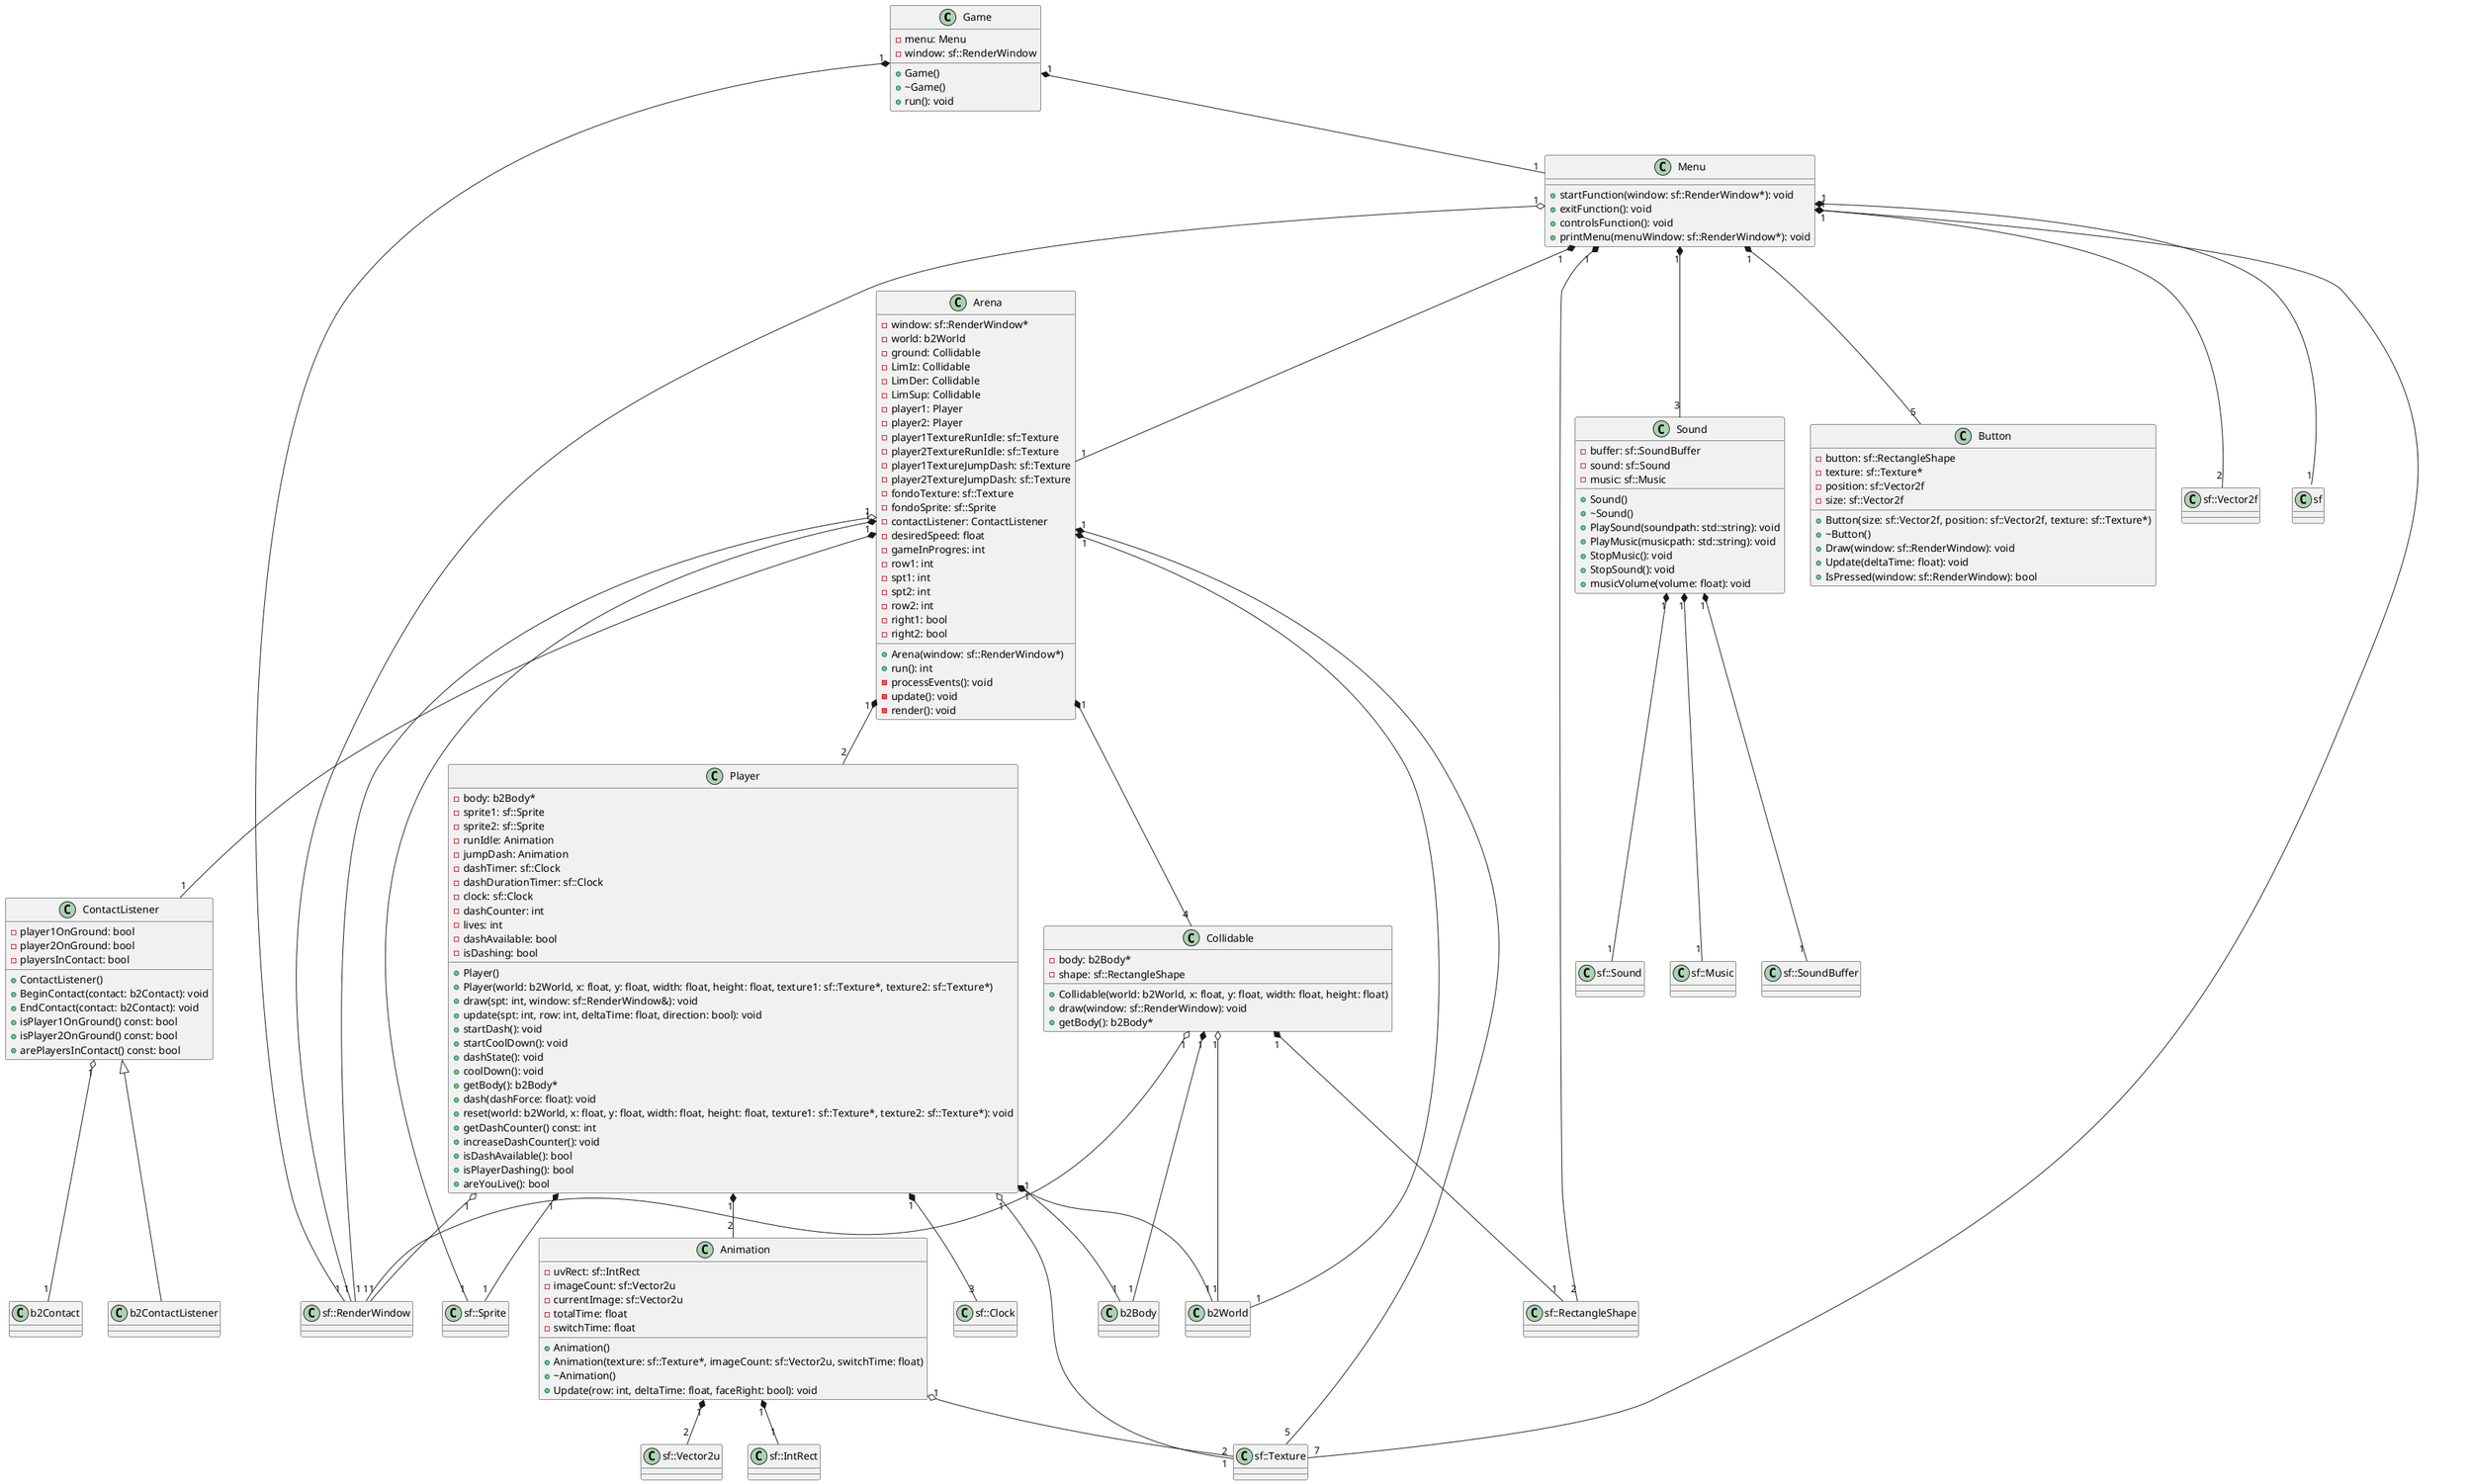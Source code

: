 @startuml espaditas

class Game{
    - menu: Menu
    - window: sf::RenderWindow

    + Game()
    + ~Game()
    + run(): void
}
class Menu {
    + startFunction(window: sf::RenderWindow*): void
    + exitFunction(): void
    + controlsFunction(): void
    + printMenu(menuWindow: sf::RenderWindow*): void
}
class Player{
    - body: b2Body*
    - sprite1: sf::Sprite
    - sprite2: sf::Sprite
    - runIdle: Animation
    - jumpDash: Animation
    - dashTimer: sf::Clock
    - dashDurationTimer: sf::Clock
    - clock: sf::Clock
    - dashCounter: int
    - lives: int
    - dashAvailable: bool
    - isDashing: bool

    + Player()
    + Player(world: b2World, x: float, y: float, width: float, height: float, texture1: sf::Texture*, texture2: sf::Texture*)
    + draw(spt: int, window: sf::RenderWindow&): void
    + update(spt: int, row: int, deltaTime: float, direction: bool): void
    + startDash(): void 
    + startCoolDown(): void
    + dashState(): void
    + coolDown(): void
    + getBody(): b2Body*
    + dash(dashForce: float): void
    + reset(world: b2World, x: float, y: float, width: float, height: float, texture1: sf::Texture*, texture2: sf::Texture*): void
    + getDashCounter() const: int
    + increaseDashCounter(): void
    + isDashAvailable(): bool
    + isPlayerDashing(): bool
    + areYouLive(): bool
}
class Arena{
    - window: sf::RenderWindow*
    - world: b2World
    - ground: Collidable
    - LimIz: Collidable
    - LimDer: Collidable
    - LimSup: Collidable
    - player1: Player
    - player2: Player
    - player1TextureRunIdle: sf::Texture
    - player2TextureRunIdle: sf::Texture
    - player1TextureJumpDash: sf::Texture
    - player2TextureJumpDash: sf::Texture
    - fondoTexture: sf::Texture
    - fondoSprite: sf::Sprite
    - contactListener: ContactListener
    - desiredSpeed: float
    - gameInProgres: int
    - row1: int
    - spt1: int
    - spt2: int
    - row2: int
    - right1: bool
    - right2: bool

    + Arena(window: sf::RenderWindow*)
    + run(): int
    - processEvents(): void
    - update(): void
    - render(): void
}
class Collidable{
    - body: b2Body*
    - shape: sf::RectangleShape

    + Collidable(world: b2World, x: float, y: float, width: float, height: float)
    + draw(window: sf::RenderWindow): void
    + getBody(): b2Body*
}
class Sound{
    - buffer: sf::SoundBuffer
    - sound: sf::Sound
    - music: sf::Music

    + Sound()
    + ~Sound()
    + PlaySound(soundpath: std::string): void
    + PlayMusic(musicpath: std::string): void
    + StopMusic(): void
    + StopSound(): void
    + musicVolume(volume: float): void
}
class Animation{
    - uvRect: sf::IntRect
    - imageCount: sf::Vector2u
    - currentImage: sf::Vector2u
    - totalTime: float
    - switchTime: float

    + Animation()
    + Animation(texture: sf::Texture*, imageCount: sf::Vector2u, switchTime: float)
    + ~Animation()
    + Update(row: int, deltaTime: float, faceRight: bool): void
}
class Button{
    - button: sf::RectangleShape
    - texture: sf::Texture*
    - position: sf::Vector2f
    - size: sf::Vector2f

    + Button(size: sf::Vector2f, position: sf::Vector2f, texture: sf::Texture*)
    + ~Button()
    + Draw(window: sf::RenderWindow): void
    + Update(deltaTime: float): void
    + IsPressed(window: sf::RenderWindow): bool
}
class ContactListener{
    - player1OnGround: bool
    - player2OnGround: bool
    - playersInContact: bool

    + ContactListener()
    + BeginContact(contact: b2Contact): void
    + EndContact(contact: b2Contact): void
    + isPlayer1OnGround() const: bool
    + isPlayer2OnGround() const: bool
    + arePlayersInContact() const: bool
}

class sf::RenderWindow {}
class sf::IntRect {}
class sf::Vector2u {}
class sf::Clock {}
class sf::Sprite {}
class sf::Texture {}
class sf::Vector2f {}
class sf::RectangleShape {}
class sf::SoundBuffer {}
class sf::Sound {}
class sf::Music {}
class b2World {}
class b2Body {}
class b2Contact {}
class b2ContactListener {}

Arena "1" o-- "1" sf::RenderWindow
Arena "1" *-- "1" b2World
Arena "1" *-- "4" Collidable
Arena "1" *-- "2" Player
Arena "1" *-- "5" sf::Texture
Arena "1" *-- "1" sf::Sprite
Arena "1" *-- "1" ContactListener

Player "1" *-- "1" sf::Sprite
Player "1" *-- "2" Animation
Player "1" *-- "3" sf::Clock
Player "1" *-- "1" b2Body
Player "1" o-- "1" b2World
Player "1" o-- "2" sf::Texture
Player "1" o-- "1" sf::RenderWindow

Collidable "1" *-- "1" sf::RectangleShape
Collidable "1" *-- "1" b2Body
Collidable "1" o-- "1" b2World
Collidable "1" o-- "1" sf::RenderWindow

Menu "1" o-- "1" sf::RenderWindow
Menu "1" *-- "1" Arena
Menu "1" *-- "5" Button
Menu "1" *-- "3" Sound
Menu "1" *-- "1" sf::Event
Menu "1" *-- "7" sf::Texture
Menu "1" *-- "2" sf::Vector2f
Menu "1" *-- "2" sf::RectangleShape

Game "1" *-- "1" Menu
Game "1" *-- "1" sf::RenderWindow

Animation "1" o-- "1" sf::Texture
Animation "1" *-- "1" sf::IntRect
Animation "1" *-- "2" sf::Vector2u

Sound "1" *-- "1" sf::SoundBuffer
Sound "1" *-- "1" sf::Sound
Sound "1" *-- "1" sf::Music

ContactListener "1" o-- "1" b2Contact
ContactListener <|-- b2ContactListener

@enduml